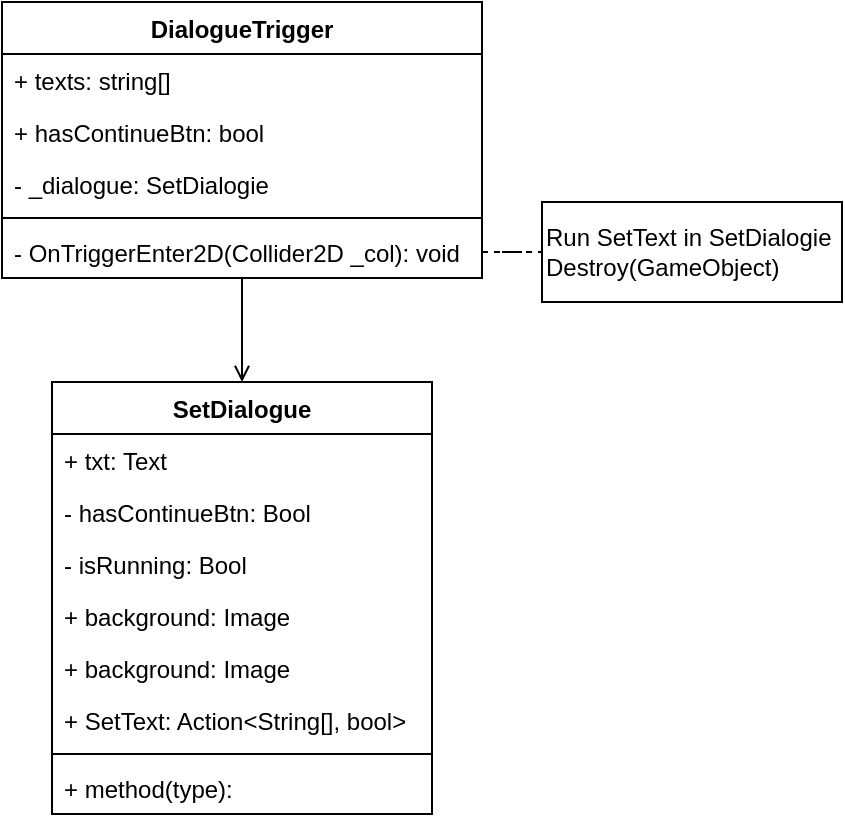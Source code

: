 <mxfile version="12.2.0" type="device" pages="1"><diagram id="J1dqcVQe40uJaH_xOQPy" name="Page-1"><mxGraphModel dx="716" dy="435" grid="1" gridSize="10" guides="1" tooltips="1" connect="1" arrows="1" fold="1" page="1" pageScale="1" pageWidth="850" pageHeight="1100" math="0" shadow="0"><root><mxCell id="0"/><mxCell id="1" parent="0"/><mxCell id="xplNzLBfyjGIjq0Ok29O-13" style="edgeStyle=orthogonalEdgeStyle;rounded=0;orthogonalLoop=1;jettySize=auto;html=1;entryX=0.5;entryY=0;entryDx=0;entryDy=0;endArrow=classic;endFill=1;strokeColor=none;" edge="1" parent="1" source="xplNzLBfyjGIjq0Ok29O-1" target="xplNzLBfyjGIjq0Ok29O-9"><mxGeometry relative="1" as="geometry"/></mxCell><mxCell id="xplNzLBfyjGIjq0Ok29O-14" style="edgeStyle=orthogonalEdgeStyle;rounded=0;orthogonalLoop=1;jettySize=auto;html=1;endArrow=open;endFill=0;" edge="1" parent="1" source="xplNzLBfyjGIjq0Ok29O-1" target="xplNzLBfyjGIjq0Ok29O-9"><mxGeometry relative="1" as="geometry"/></mxCell><mxCell id="xplNzLBfyjGIjq0Ok29O-1" value="DialogueTrigger" style="swimlane;fontStyle=1;align=center;verticalAlign=top;childLayout=stackLayout;horizontal=1;startSize=26;horizontalStack=0;resizeParent=1;resizeParentMax=0;resizeLast=0;collapsible=1;marginBottom=0;" vertex="1" parent="1"><mxGeometry x="20" y="20" width="240" height="138" as="geometry"/></mxCell><mxCell id="xplNzLBfyjGIjq0Ok29O-2" value="+ texts: string[]" style="text;strokeColor=none;fillColor=none;align=left;verticalAlign=top;spacingLeft=4;spacingRight=4;overflow=hidden;rotatable=0;points=[[0,0.5],[1,0.5]];portConstraint=eastwest;" vertex="1" parent="xplNzLBfyjGIjq0Ok29O-1"><mxGeometry y="26" width="240" height="26" as="geometry"/></mxCell><mxCell id="xplNzLBfyjGIjq0Ok29O-5" value="+ hasContinueBtn: bool" style="text;strokeColor=none;fillColor=none;align=left;verticalAlign=top;spacingLeft=4;spacingRight=4;overflow=hidden;rotatable=0;points=[[0,0.5],[1,0.5]];portConstraint=eastwest;" vertex="1" parent="xplNzLBfyjGIjq0Ok29O-1"><mxGeometry y="52" width="240" height="26" as="geometry"/></mxCell><mxCell id="xplNzLBfyjGIjq0Ok29O-23" value="- _dialogue: SetDialogie" style="text;strokeColor=none;fillColor=none;align=left;verticalAlign=top;spacingLeft=4;spacingRight=4;overflow=hidden;rotatable=0;points=[[0,0.5],[1,0.5]];portConstraint=eastwest;" vertex="1" parent="xplNzLBfyjGIjq0Ok29O-1"><mxGeometry y="78" width="240" height="26" as="geometry"/></mxCell><mxCell id="xplNzLBfyjGIjq0Ok29O-3" value="" style="line;strokeWidth=1;fillColor=none;align=left;verticalAlign=middle;spacingTop=-1;spacingLeft=3;spacingRight=3;rotatable=0;labelPosition=right;points=[];portConstraint=eastwest;" vertex="1" parent="xplNzLBfyjGIjq0Ok29O-1"><mxGeometry y="104" width="240" height="8" as="geometry"/></mxCell><mxCell id="xplNzLBfyjGIjq0Ok29O-4" value="- OnTriggerEnter2D(Collider2D _col): void" style="text;strokeColor=none;fillColor=none;align=left;verticalAlign=top;spacingLeft=4;spacingRight=4;overflow=hidden;rotatable=0;points=[[0,0.5],[1,0.5]];portConstraint=eastwest;" vertex="1" parent="xplNzLBfyjGIjq0Ok29O-1"><mxGeometry y="112" width="240" height="26" as="geometry"/></mxCell><mxCell id="xplNzLBfyjGIjq0Ok29O-7" value="Run SetText in SetDialogie&lt;br&gt;Destroy(GameObject)" style="html=1;align=left;" vertex="1" parent="1"><mxGeometry x="290" y="120" width="150" height="50" as="geometry"/></mxCell><mxCell id="xplNzLBfyjGIjq0Ok29O-8" style="edgeStyle=orthogonalEdgeStyle;rounded=0;orthogonalLoop=1;jettySize=auto;html=1;entryX=0;entryY=0.5;entryDx=0;entryDy=0;endArrow=none;endFill=0;dashed=1;" edge="1" parent="1" source="xplNzLBfyjGIjq0Ok29O-4" target="xplNzLBfyjGIjq0Ok29O-7"><mxGeometry relative="1" as="geometry"/></mxCell><mxCell id="xplNzLBfyjGIjq0Ok29O-9" value="SetDialogue" style="swimlane;fontStyle=1;align=center;verticalAlign=top;childLayout=stackLayout;horizontal=1;startSize=26;horizontalStack=0;resizeParent=1;resizeParentMax=0;resizeLast=0;collapsible=1;marginBottom=0;" vertex="1" parent="1"><mxGeometry x="45" y="210" width="190" height="216" as="geometry"/></mxCell><mxCell id="xplNzLBfyjGIjq0Ok29O-10" value="+ txt: Text" style="text;strokeColor=none;fillColor=none;align=left;verticalAlign=top;spacingLeft=4;spacingRight=4;overflow=hidden;rotatable=0;points=[[0,0.5],[1,0.5]];portConstraint=eastwest;" vertex="1" parent="xplNzLBfyjGIjq0Ok29O-9"><mxGeometry y="26" width="190" height="26" as="geometry"/></mxCell><mxCell id="xplNzLBfyjGIjq0Ok29O-15" value="- hasContinueBtn: Bool" style="text;strokeColor=none;fillColor=none;align=left;verticalAlign=top;spacingLeft=4;spacingRight=4;overflow=hidden;rotatable=0;points=[[0,0.5],[1,0.5]];portConstraint=eastwest;" vertex="1" parent="xplNzLBfyjGIjq0Ok29O-9"><mxGeometry y="52" width="190" height="26" as="geometry"/></mxCell><mxCell id="xplNzLBfyjGIjq0Ok29O-24" value="- isRunning: Bool" style="text;strokeColor=none;fillColor=none;align=left;verticalAlign=top;spacingLeft=4;spacingRight=4;overflow=hidden;rotatable=0;points=[[0,0.5],[1,0.5]];portConstraint=eastwest;" vertex="1" parent="xplNzLBfyjGIjq0Ok29O-9"><mxGeometry y="78" width="190" height="26" as="geometry"/></mxCell><mxCell id="xplNzLBfyjGIjq0Ok29O-17" value="+ background: Image" style="text;strokeColor=none;fillColor=none;align=left;verticalAlign=top;spacingLeft=4;spacingRight=4;overflow=hidden;rotatable=0;points=[[0,0.5],[1,0.5]];portConstraint=eastwest;" vertex="1" parent="xplNzLBfyjGIjq0Ok29O-9"><mxGeometry y="104" width="190" height="26" as="geometry"/></mxCell><mxCell id="xplNzLBfyjGIjq0Ok29O-18" value="+ background: Image" style="text;strokeColor=none;fillColor=none;align=left;verticalAlign=top;spacingLeft=4;spacingRight=4;overflow=hidden;rotatable=0;points=[[0,0.5],[1,0.5]];portConstraint=eastwest;" vertex="1" parent="xplNzLBfyjGIjq0Ok29O-9"><mxGeometry y="130" width="190" height="26" as="geometry"/></mxCell><mxCell id="xplNzLBfyjGIjq0Ok29O-6" value="+ SetText: Action&lt;String[], bool&gt;" style="text;strokeColor=none;fillColor=none;align=left;verticalAlign=top;spacingLeft=4;spacingRight=4;overflow=hidden;rotatable=0;points=[[0,0.5],[1,0.5]];portConstraint=eastwest;" vertex="1" parent="xplNzLBfyjGIjq0Ok29O-9"><mxGeometry y="156" width="190" height="26" as="geometry"/></mxCell><mxCell id="xplNzLBfyjGIjq0Ok29O-11" value="" style="line;strokeWidth=1;fillColor=none;align=left;verticalAlign=middle;spacingTop=-1;spacingLeft=3;spacingRight=3;rotatable=0;labelPosition=right;points=[];portConstraint=eastwest;" vertex="1" parent="xplNzLBfyjGIjq0Ok29O-9"><mxGeometry y="182" width="190" height="8" as="geometry"/></mxCell><mxCell id="xplNzLBfyjGIjq0Ok29O-12" value="+ method(type): " style="text;strokeColor=none;fillColor=none;align=left;verticalAlign=top;spacingLeft=4;spacingRight=4;overflow=hidden;rotatable=0;points=[[0,0.5],[1,0.5]];portConstraint=eastwest;" vertex="1" parent="xplNzLBfyjGIjq0Ok29O-9"><mxGeometry y="190" width="190" height="26" as="geometry"/></mxCell></root></mxGraphModel></diagram></mxfile>